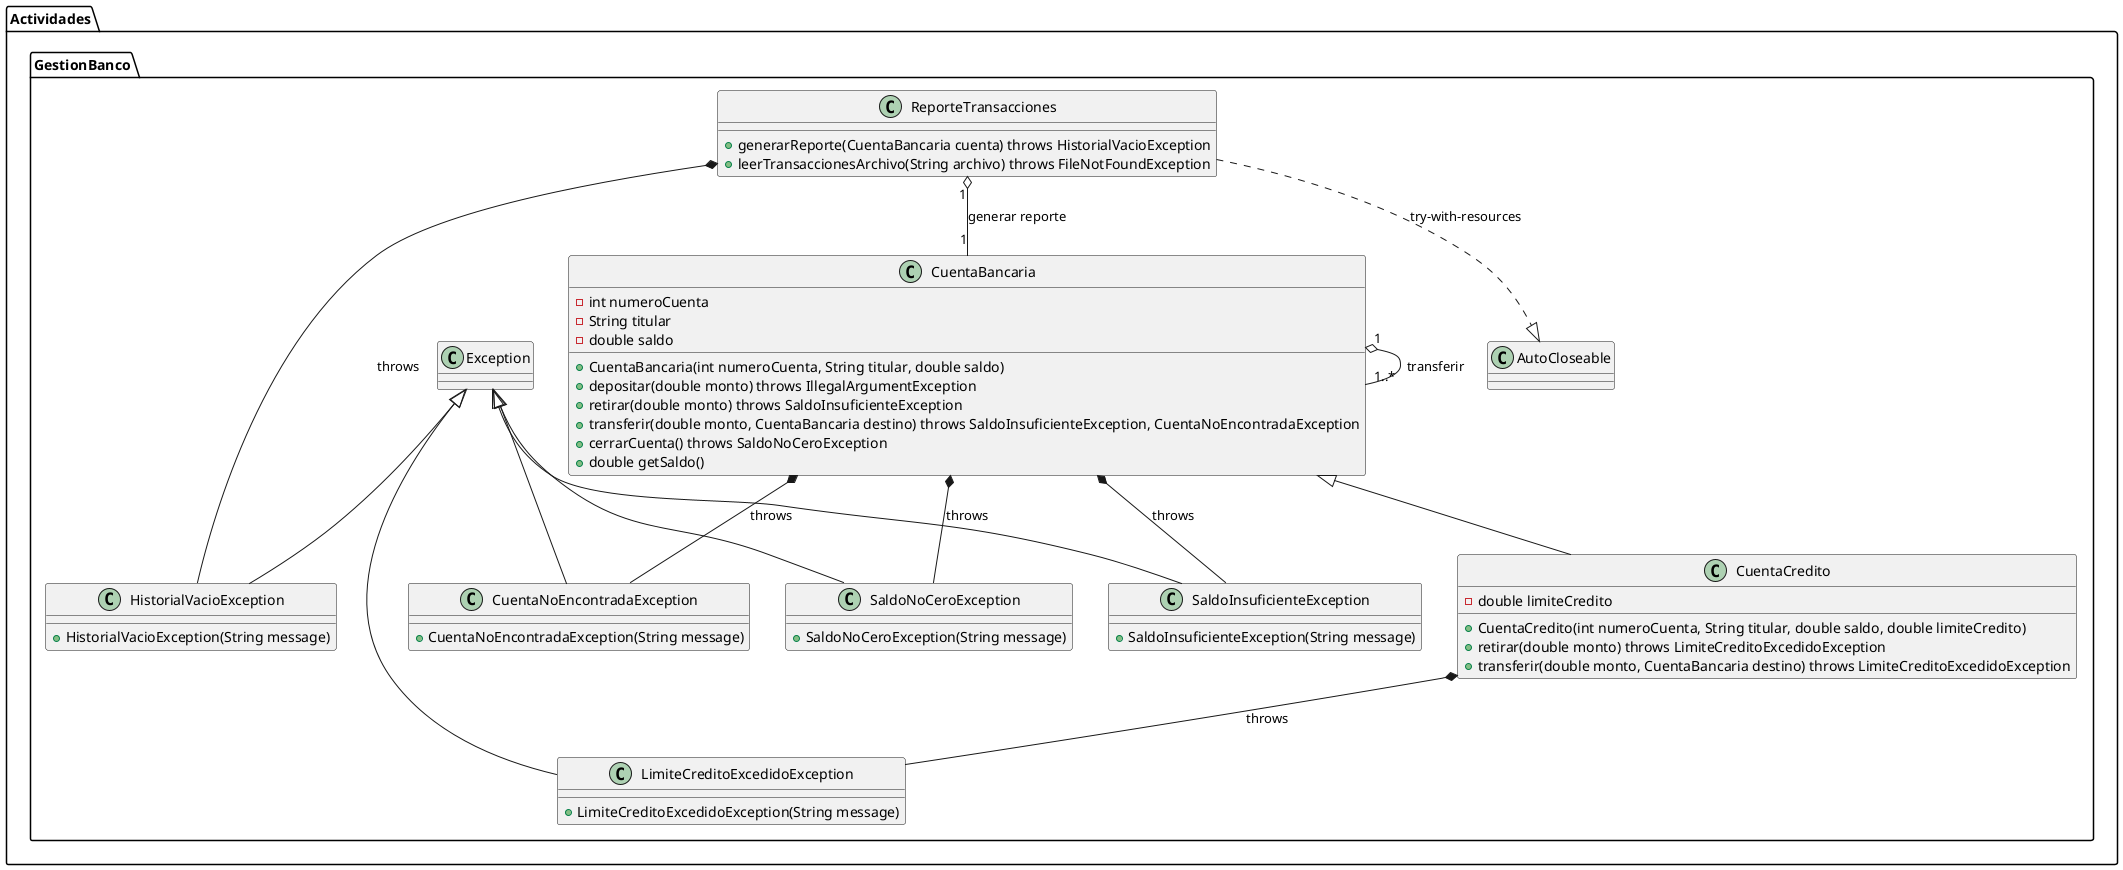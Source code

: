 @startuml
package Actividades.GestionBanco {

    'Clase CuentaBancaria'
    class CuentaBancaria {
        -int numeroCuenta
        -String titular
        -double saldo
        +CuentaBancaria(int numeroCuenta, String titular, double saldo)
        +depositar(double monto) throws IllegalArgumentException
        +retirar(double monto) throws SaldoInsuficienteException
        +transferir(double monto, CuentaBancaria destino) throws SaldoInsuficienteException, CuentaNoEncontradaException
        +cerrarCuenta() throws SaldoNoCeroException
        +double getSaldo()
    }

    'Clase hija CuentaCredito que extiende CuentaBancaria'
    class CuentaCredito extends CuentaBancaria {
        -double limiteCredito
        +CuentaCredito(int numeroCuenta, String titular, double saldo, double limiteCredito)
        +retirar(double monto) throws LimiteCreditoExcedidoException
        +transferir(double monto, CuentaBancaria destino) throws LimiteCreditoExcedidoException
    }

    'Clase ReporteTransacciones para generar reportes'
    class ReporteTransacciones {
        +generarReporte(CuentaBancaria cuenta) throws HistorialVacioException
        +leerTransaccionesArchivo(String archivo) throws FileNotFoundException
    }

    'Excepciones personalizadas'
    class SaldoInsuficienteException extends Exception {
        +SaldoInsuficienteException(String message)
    }

    class CuentaNoEncontradaException extends Exception {
        +CuentaNoEncontradaException(String message)
    }

    class SaldoNoCeroException extends Exception {
        +SaldoNoCeroException(String message)
    }

    class LimiteCreditoExcedidoException extends Exception {
        +LimiteCreditoExcedidoException(String message)
    }

    class HistorialVacioException extends Exception {
        +HistorialVacioException(String message)
    }

    'Relaciones entre clases'
    CuentaBancaria *-- SaldoInsuficienteException : throws
    CuentaBancaria *-- CuentaNoEncontradaException : throws
    CuentaBancaria *-- SaldoNoCeroException : throws

    CuentaCredito *-- LimiteCreditoExcedidoException : throws
    ReporteTransacciones *-- HistorialVacioException : throws

    CuentaBancaria "1" o-- "1..*" CuentaBancaria : transferir
    ReporteTransacciones "1" o-- "1" CuentaBancaria : generar reporte

    'Manejo de recursos'
    ReporteTransacciones ..|> AutoCloseable : try-with-resources
}
@enduml
